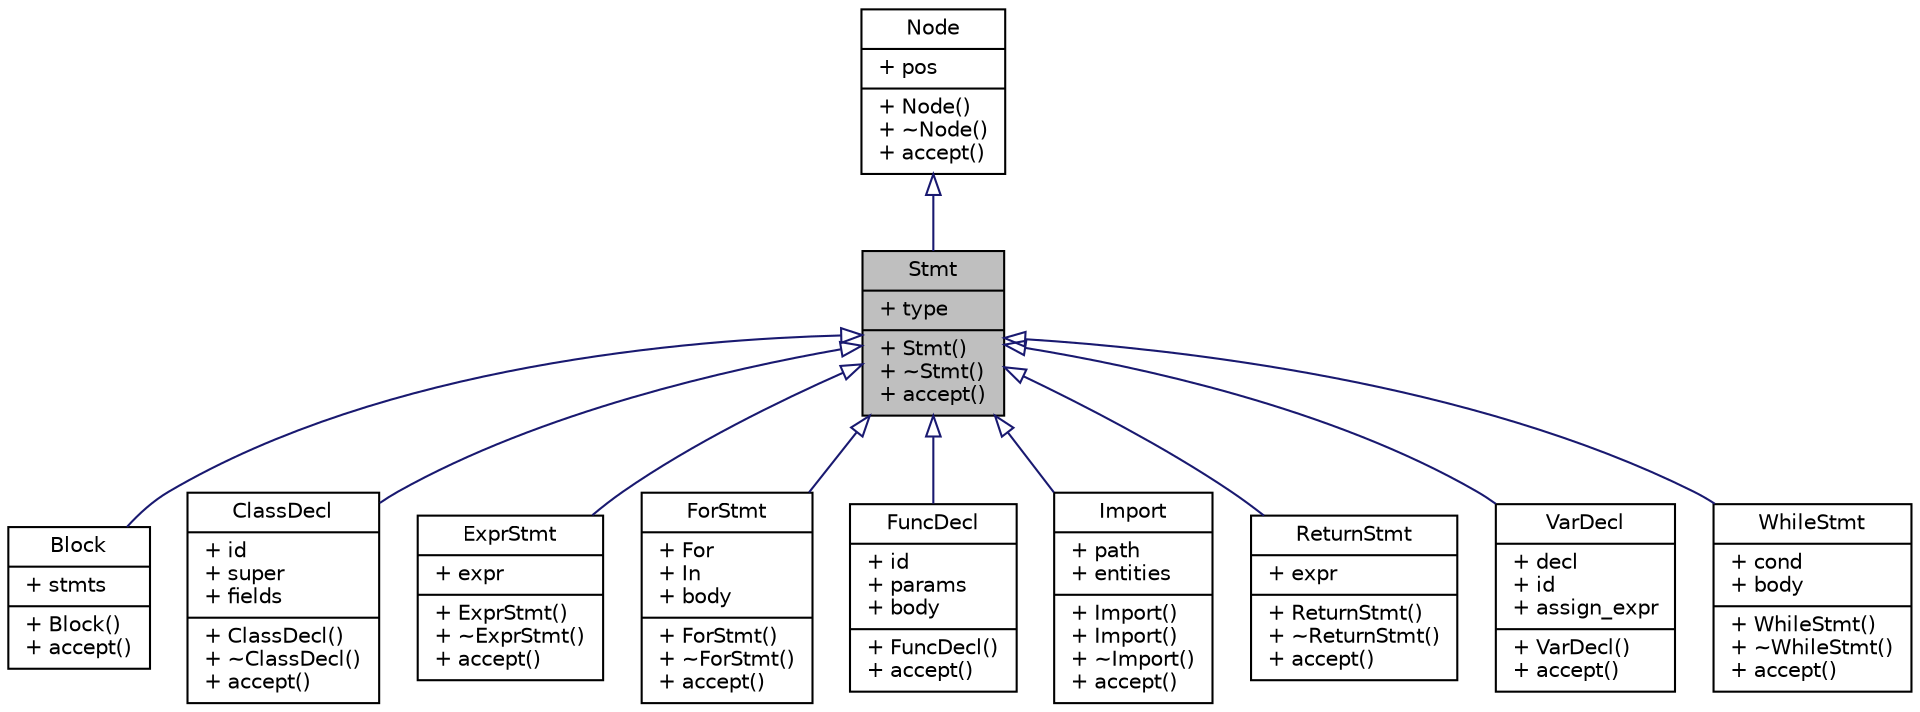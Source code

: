 digraph "Stmt"
{
 // LATEX_PDF_SIZE
  edge [fontname="Helvetica",fontsize="10",labelfontname="Helvetica",labelfontsize="10"];
  node [fontname="Helvetica",fontsize="10",shape=record];
  Node1 [label="{Stmt\n|+ type\l|+ Stmt()\l+ ~Stmt()\l+ accept()\l}",height=0.2,width=0.4,color="black", fillcolor="grey75", style="filled", fontcolor="black",tooltip=" "];
  Node2 -> Node1 [dir="back",color="midnightblue",fontsize="10",style="solid",arrowtail="onormal",fontname="Helvetica"];
  Node2 [label="{Node\n|+ pos\l|+ Node()\l+ ~Node()\l+ accept()\l}",height=0.2,width=0.4,color="black", fillcolor="white", style="filled",URL="$struct_node.html",tooltip=" "];
  Node1 -> Node3 [dir="back",color="midnightblue",fontsize="10",style="solid",arrowtail="onormal",fontname="Helvetica"];
  Node3 [label="{Block\n|+ stmts\l|+ Block()\l+ accept()\l}",height=0.2,width=0.4,color="black", fillcolor="white", style="filled",URL="$struct_block.html",tooltip=" "];
  Node1 -> Node4 [dir="back",color="midnightblue",fontsize="10",style="solid",arrowtail="onormal",fontname="Helvetica"];
  Node4 [label="{ClassDecl\n|+ id\l+ super\l+ fields\l|+ ClassDecl()\l+ ~ClassDecl()\l+ accept()\l}",height=0.2,width=0.4,color="black", fillcolor="white", style="filled",URL="$struct_class_decl.html",tooltip=" "];
  Node1 -> Node5 [dir="back",color="midnightblue",fontsize="10",style="solid",arrowtail="onormal",fontname="Helvetica"];
  Node5 [label="{ExprStmt\n|+ expr\l|+ ExprStmt()\l+ ~ExprStmt()\l+ accept()\l}",height=0.2,width=0.4,color="black", fillcolor="white", style="filled",URL="$struct_expr_stmt.html",tooltip=" "];
  Node1 -> Node6 [dir="back",color="midnightblue",fontsize="10",style="solid",arrowtail="onormal",fontname="Helvetica"];
  Node6 [label="{ForStmt\n|+ For\l+ In\l+ body\l|+ ForStmt()\l+ ~ForStmt()\l+ accept()\l}",height=0.2,width=0.4,color="black", fillcolor="white", style="filled",URL="$struct_for_stmt.html",tooltip=" "];
  Node1 -> Node7 [dir="back",color="midnightblue",fontsize="10",style="solid",arrowtail="onormal",fontname="Helvetica"];
  Node7 [label="{FuncDecl\n|+ id\l+ params\l+ body\l|+ FuncDecl()\l+ accept()\l}",height=0.2,width=0.4,color="black", fillcolor="white", style="filled",URL="$struct_func_decl.html",tooltip=" "];
  Node1 -> Node8 [dir="back",color="midnightblue",fontsize="10",style="solid",arrowtail="onormal",fontname="Helvetica"];
  Node8 [label="{Import\n|+ path\l+ entities\l|+ Import()\l+ Import()\l+ ~Import()\l+ accept()\l}",height=0.2,width=0.4,color="black", fillcolor="white", style="filled",URL="$struct_import.html",tooltip=" "];
  Node1 -> Node9 [dir="back",color="midnightblue",fontsize="10",style="solid",arrowtail="onormal",fontname="Helvetica"];
  Node9 [label="{ReturnStmt\n|+ expr\l|+ ReturnStmt()\l+ ~ReturnStmt()\l+ accept()\l}",height=0.2,width=0.4,color="black", fillcolor="white", style="filled",URL="$struct_return_stmt.html",tooltip=" "];
  Node1 -> Node10 [dir="back",color="midnightblue",fontsize="10",style="solid",arrowtail="onormal",fontname="Helvetica"];
  Node10 [label="{VarDecl\n|+ decl\l+ id\l+ assign_expr\l|+ VarDecl()\l+ accept()\l}",height=0.2,width=0.4,color="black", fillcolor="white", style="filled",URL="$struct_var_decl.html",tooltip=" "];
  Node1 -> Node11 [dir="back",color="midnightblue",fontsize="10",style="solid",arrowtail="onormal",fontname="Helvetica"];
  Node11 [label="{WhileStmt\n|+ cond\l+ body\l|+ WhileStmt()\l+ ~WhileStmt()\l+ accept()\l}",height=0.2,width=0.4,color="black", fillcolor="white", style="filled",URL="$struct_while_stmt.html",tooltip=" "];
}
